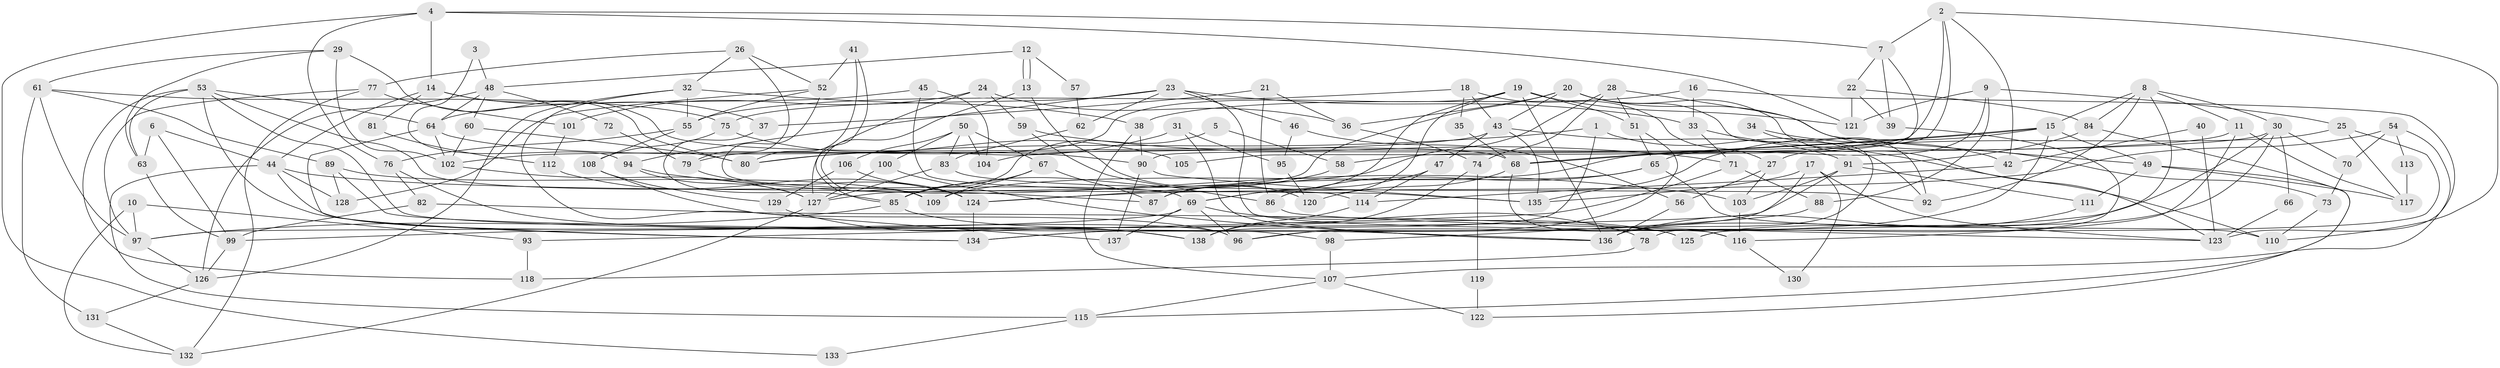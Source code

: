 // coarse degree distribution, {6: 0.10309278350515463, 8: 0.020618556701030927, 5: 0.1134020618556701, 4: 0.26804123711340205, 3: 0.29896907216494845, 15: 0.020618556701030927, 10: 0.020618556701030927, 7: 0.030927835051546393, 11: 0.010309278350515464, 2: 0.09278350515463918, 9: 0.020618556701030927}
// Generated by graph-tools (version 1.1) at 2025/51/03/04/25 22:51:24]
// undirected, 138 vertices, 276 edges
graph export_dot {
  node [color=gray90,style=filled];
  1;
  2;
  3;
  4;
  5;
  6;
  7;
  8;
  9;
  10;
  11;
  12;
  13;
  14;
  15;
  16;
  17;
  18;
  19;
  20;
  21;
  22;
  23;
  24;
  25;
  26;
  27;
  28;
  29;
  30;
  31;
  32;
  33;
  34;
  35;
  36;
  37;
  38;
  39;
  40;
  41;
  42;
  43;
  44;
  45;
  46;
  47;
  48;
  49;
  50;
  51;
  52;
  53;
  54;
  55;
  56;
  57;
  58;
  59;
  60;
  61;
  62;
  63;
  64;
  65;
  66;
  67;
  68;
  69;
  70;
  71;
  72;
  73;
  74;
  75;
  76;
  77;
  78;
  79;
  80;
  81;
  82;
  83;
  84;
  85;
  86;
  87;
  88;
  89;
  90;
  91;
  92;
  93;
  94;
  95;
  96;
  97;
  98;
  99;
  100;
  101;
  102;
  103;
  104;
  105;
  106;
  107;
  108;
  109;
  110;
  111;
  112;
  113;
  114;
  115;
  116;
  117;
  118;
  119;
  120;
  121;
  122;
  123;
  124;
  125;
  126;
  127;
  128;
  129;
  130;
  131;
  132;
  133;
  134;
  135;
  136;
  137;
  138;
  1 -- 80;
  1 -- 92;
  1 -- 138;
  2 -- 90;
  2 -- 7;
  2 -- 42;
  2 -- 105;
  2 -- 110;
  3 -- 94;
  3 -- 48;
  4 -- 76;
  4 -- 7;
  4 -- 14;
  4 -- 121;
  4 -- 133;
  5 -- 58;
  5 -- 85;
  6 -- 99;
  6 -- 44;
  6 -- 63;
  7 -- 22;
  7 -- 109;
  7 -- 39;
  8 -- 30;
  8 -- 15;
  8 -- 11;
  8 -- 84;
  8 -- 92;
  8 -- 136;
  9 -- 121;
  9 -- 65;
  9 -- 25;
  9 -- 88;
  10 -- 97;
  10 -- 132;
  10 -- 93;
  11 -- 116;
  11 -- 104;
  11 -- 117;
  12 -- 48;
  12 -- 13;
  12 -- 13;
  12 -- 57;
  13 -- 120;
  13 -- 109;
  14 -- 44;
  14 -- 37;
  14 -- 68;
  14 -- 81;
  15 -- 49;
  15 -- 68;
  15 -- 68;
  15 -- 96;
  15 -- 135;
  16 -- 38;
  16 -- 33;
  16 -- 123;
  17 -- 123;
  17 -- 134;
  17 -- 130;
  17 -- 135;
  18 -- 55;
  18 -- 43;
  18 -- 27;
  18 -- 35;
  19 -- 87;
  19 -- 69;
  19 -- 51;
  19 -- 79;
  19 -- 121;
  19 -- 136;
  20 -- 136;
  20 -- 127;
  20 -- 36;
  20 -- 43;
  20 -- 49;
  20 -- 123;
  21 -- 37;
  21 -- 86;
  21 -- 36;
  22 -- 121;
  22 -- 84;
  22 -- 39;
  23 -- 75;
  23 -- 116;
  23 -- 33;
  23 -- 46;
  23 -- 62;
  23 -- 94;
  24 -- 127;
  24 -- 36;
  24 -- 59;
  24 -- 101;
  25 -- 125;
  25 -- 27;
  25 -- 117;
  26 -- 52;
  26 -- 77;
  26 -- 32;
  26 -- 79;
  27 -- 56;
  27 -- 103;
  28 -- 51;
  28 -- 124;
  28 -- 73;
  28 -- 74;
  29 -- 63;
  29 -- 102;
  29 -- 61;
  29 -- 80;
  30 -- 134;
  30 -- 125;
  30 -- 58;
  30 -- 66;
  30 -- 70;
  31 -- 136;
  31 -- 80;
  31 -- 95;
  32 -- 126;
  32 -- 38;
  32 -- 55;
  32 -- 96;
  33 -- 110;
  33 -- 71;
  34 -- 42;
  34 -- 92;
  35 -- 68;
  36 -- 74;
  37 -- 85;
  38 -- 90;
  38 -- 107;
  39 -- 78;
  40 -- 42;
  40 -- 123;
  41 -- 85;
  41 -- 52;
  41 -- 80;
  42 -- 114;
  43 -- 135;
  43 -- 47;
  43 -- 91;
  43 -- 102;
  44 -- 115;
  44 -- 96;
  44 -- 87;
  44 -- 128;
  45 -- 135;
  45 -- 64;
  45 -- 104;
  46 -- 56;
  46 -- 95;
  47 -- 69;
  47 -- 114;
  48 -- 64;
  48 -- 126;
  48 -- 60;
  48 -- 72;
  49 -- 117;
  49 -- 111;
  49 -- 122;
  50 -- 100;
  50 -- 104;
  50 -- 67;
  50 -- 83;
  50 -- 106;
  51 -- 96;
  51 -- 65;
  52 -- 128;
  52 -- 114;
  52 -- 55;
  53 -- 69;
  53 -- 136;
  53 -- 63;
  53 -- 64;
  53 -- 118;
  53 -- 134;
  54 -- 124;
  54 -- 70;
  54 -- 107;
  54 -- 113;
  55 -- 76;
  55 -- 108;
  56 -- 136;
  57 -- 62;
  58 -- 85;
  59 -- 71;
  59 -- 86;
  60 -- 80;
  60 -- 102;
  61 -- 89;
  61 -- 75;
  61 -- 97;
  61 -- 131;
  62 -- 83;
  63 -- 99;
  64 -- 102;
  64 -- 90;
  64 -- 134;
  65 -- 86;
  65 -- 87;
  65 -- 110;
  66 -- 123;
  67 -- 87;
  67 -- 85;
  67 -- 109;
  68 -- 116;
  68 -- 120;
  69 -- 96;
  69 -- 137;
  69 -- 78;
  69 -- 99;
  70 -- 73;
  71 -- 93;
  71 -- 88;
  72 -- 79;
  73 -- 110;
  74 -- 119;
  74 -- 138;
  75 -- 108;
  75 -- 105;
  76 -- 138;
  76 -- 82;
  77 -- 132;
  77 -- 97;
  77 -- 101;
  78 -- 118;
  79 -- 124;
  81 -- 112;
  82 -- 99;
  82 -- 125;
  83 -- 127;
  83 -- 92;
  84 -- 91;
  84 -- 115;
  85 -- 97;
  85 -- 125;
  86 -- 123;
  88 -- 98;
  89 -- 109;
  89 -- 98;
  89 -- 128;
  90 -- 135;
  90 -- 137;
  91 -- 111;
  91 -- 97;
  91 -- 103;
  93 -- 118;
  94 -- 103;
  94 -- 127;
  95 -- 120;
  97 -- 126;
  98 -- 107;
  99 -- 126;
  100 -- 127;
  100 -- 136;
  101 -- 112;
  102 -- 127;
  103 -- 116;
  106 -- 124;
  106 -- 129;
  107 -- 115;
  107 -- 122;
  108 -- 129;
  108 -- 137;
  111 -- 136;
  112 -- 124;
  113 -- 117;
  114 -- 138;
  115 -- 133;
  116 -- 130;
  119 -- 122;
  124 -- 134;
  126 -- 131;
  127 -- 132;
  129 -- 138;
  131 -- 132;
}
